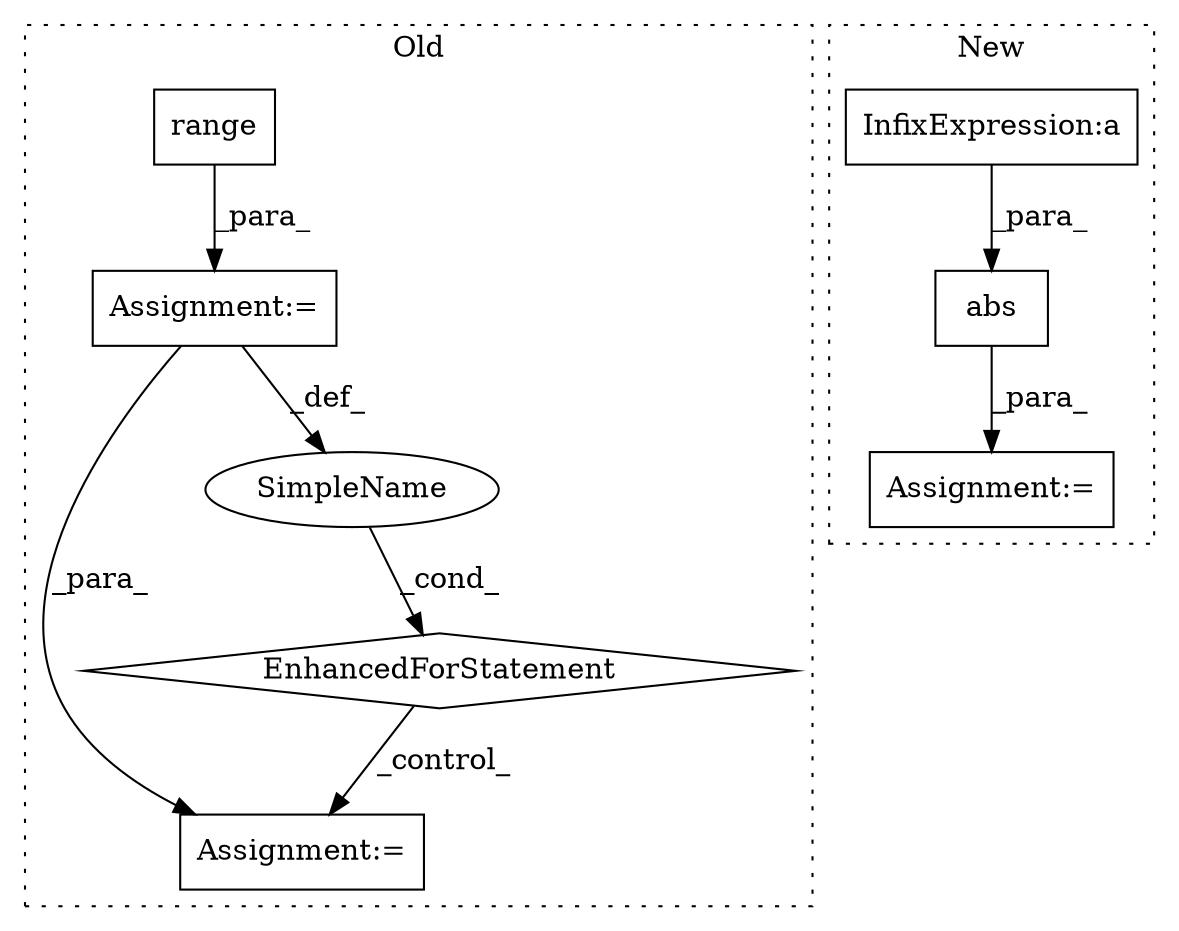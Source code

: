 digraph G {
subgraph cluster0 {
1 [label="range" a="32" s="1487,1502" l="6,1" shape="box"];
4 [label="Assignment:=" a="7" s="1422,1503" l="57,2" shape="box"];
5 [label="EnhancedForStatement" a="70" s="1422,1503" l="57,2" shape="diamond"];
6 [label="Assignment:=" a="7" s="1706" l="1" shape="box"];
7 [label="SimpleName" a="42" s="1483" l="1" shape="ellipse"];
label = "Old";
style="dotted";
}
subgraph cluster1 {
2 [label="abs" a="32" s="1534,1665" l="4,1" shape="box"];
3 [label="Assignment:=" a="7" s="1527" l="1" shape="box"];
8 [label="InfixExpression:a" a="27" s="1600" l="3" shape="box"];
label = "New";
style="dotted";
}
1 -> 4 [label="_para_"];
2 -> 3 [label="_para_"];
4 -> 7 [label="_def_"];
4 -> 6 [label="_para_"];
5 -> 6 [label="_control_"];
7 -> 5 [label="_cond_"];
8 -> 2 [label="_para_"];
}